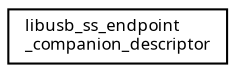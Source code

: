 digraph "Graphical Class Hierarchy"
{
  edge [fontname="Sans",fontsize="8",labelfontname="Sans",labelfontsize="8"];
  node [fontname="Sans",fontsize="8",shape=record];
  rankdir="LR";
  Node1 [label="libusb_ss_endpoint\l_companion_descriptor",height=0.2,width=0.4,color="black", fillcolor="white", style="filled",URL="$structlibusb__ss__endpoint__companion__descriptor.html"];
}
